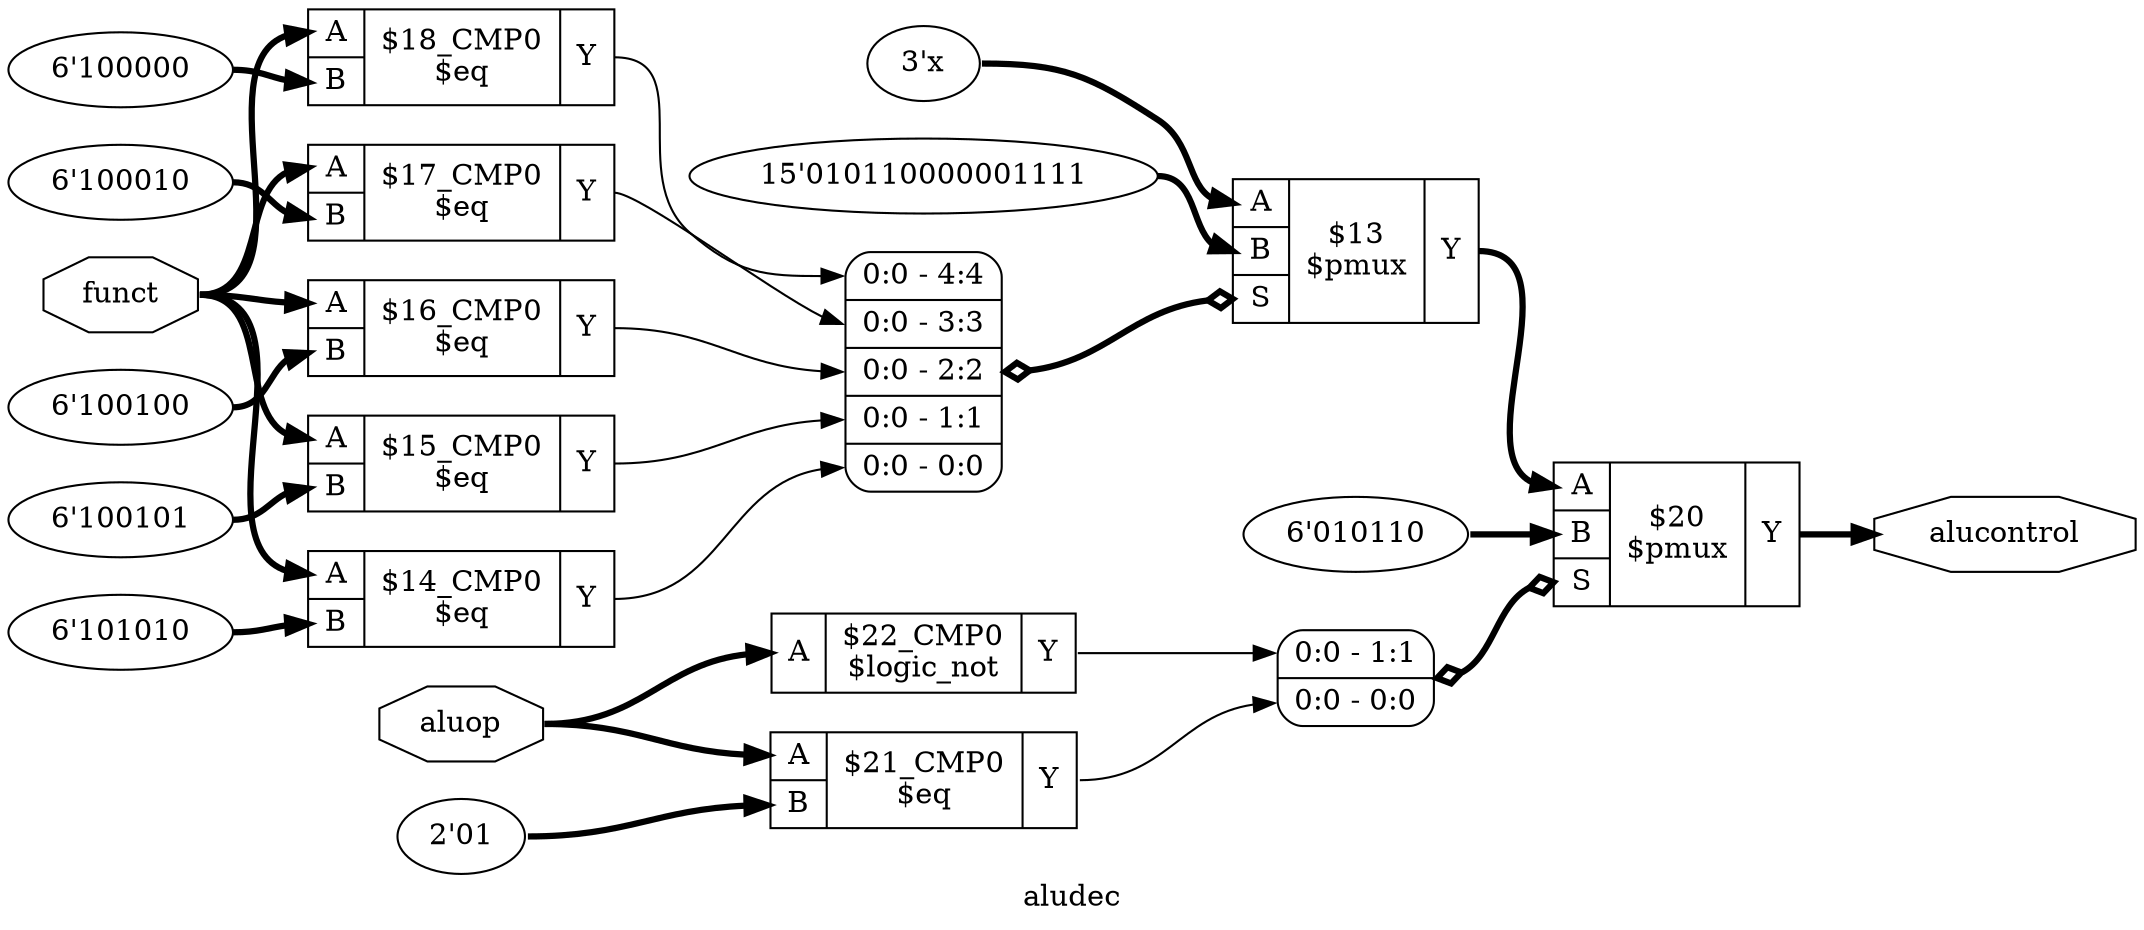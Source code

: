 digraph "aludec" {
label="aludec";
rankdir="LR";
remincross=true;
n9 [ shape=octagon, label="alucontrol", color="black", fontcolor="black" ];
n10 [ shape=octagon, label="aluop", color="black", fontcolor="black" ];
n11 [ shape=octagon, label="funct", color="black", fontcolor="black" ];
v0 [ label="3'x" ];
v1 [ label="15'010110000001111" ];
c16 [ shape=record, label="{{<p12> A|<p13> B|<p14> S}|$13\n$pmux|{<p15> Y}}" ];
x2 [ shape=record, style=rounded, label="<s4> 0:0 - 4:4 |<s3> 0:0 - 3:3 |<s2> 0:0 - 2:2 |<s1> 0:0 - 1:1 |<s0> 0:0 - 0:0 " ];
x2:e -> c16:p14:w [arrowhead=odiamond, arrowtail=odiamond, dir=both, color="black", style="setlinewidth(3)", label=""];
v3 [ label="6'101010" ];
c17 [ shape=record, label="{{<p12> A|<p13> B}|$14_CMP0\n$eq|{<p15> Y}}" ];
v4 [ label="6'100101" ];
c18 [ shape=record, label="{{<p12> A|<p13> B}|$15_CMP0\n$eq|{<p15> Y}}" ];
v5 [ label="6'100100" ];
c19 [ shape=record, label="{{<p12> A|<p13> B}|$16_CMP0\n$eq|{<p15> Y}}" ];
v6 [ label="6'100010" ];
c20 [ shape=record, label="{{<p12> A|<p13> B}|$17_CMP0\n$eq|{<p15> Y}}" ];
v7 [ label="6'100000" ];
c21 [ shape=record, label="{{<p12> A|<p13> B}|$18_CMP0\n$eq|{<p15> Y}}" ];
v8 [ label="6'010110" ];
c22 [ shape=record, label="{{<p12> A|<p13> B|<p14> S}|$20\n$pmux|{<p15> Y}}" ];
x9 [ shape=record, style=rounded, label="<s1> 0:0 - 1:1 |<s0> 0:0 - 0:0 " ];
x9:e -> c22:p14:w [arrowhead=odiamond, arrowtail=odiamond, dir=both, color="black", style="setlinewidth(3)", label=""];
v10 [ label="2'01" ];
c23 [ shape=record, label="{{<p12> A|<p13> B}|$21_CMP0\n$eq|{<p15> Y}}" ];
c24 [ shape=record, label="{{<p12> A}|$22_CMP0\n$logic_not|{<p15> Y}}" ];
c16:p15:e -> c22:p12:w [color="black", style="setlinewidth(3)", label=""];
n10:e -> c23:p12:w [color="black", style="setlinewidth(3)", label=""];
n10:e -> c24:p12:w [color="black", style="setlinewidth(3)", label=""];
n11:e -> c17:p12:w [color="black", style="setlinewidth(3)", label=""];
n11:e -> c18:p12:w [color="black", style="setlinewidth(3)", label=""];
n11:e -> c19:p12:w [color="black", style="setlinewidth(3)", label=""];
n11:e -> c20:p12:w [color="black", style="setlinewidth(3)", label=""];
n11:e -> c21:p12:w [color="black", style="setlinewidth(3)", label=""];
c17:p15:e -> x2:s0:w [color="black", label=""];
c18:p15:e -> x2:s1:w [color="black", label=""];
c19:p15:e -> x2:s2:w [color="black", label=""];
c20:p15:e -> x2:s3:w [color="black", label=""];
c21:p15:e -> x2:s4:w [color="black", label=""];
c23:p15:e -> x9:s0:w [color="black", label=""];
c24:p15:e -> x9:s1:w [color="black", label=""];
c22:p15:e -> n9:w [color="black", style="setlinewidth(3)", label=""];
v0:e -> c16:p12:w [color="black", style="setlinewidth(3)", label=""];
v1:e -> c16:p13:w [color="black", style="setlinewidth(3)", label=""];
v10:e -> c23:p13:w [color="black", style="setlinewidth(3)", label=""];
v3:e -> c17:p13:w [color="black", style="setlinewidth(3)", label=""];
v4:e -> c18:p13:w [color="black", style="setlinewidth(3)", label=""];
v5:e -> c19:p13:w [color="black", style="setlinewidth(3)", label=""];
v6:e -> c20:p13:w [color="black", style="setlinewidth(3)", label=""];
v7:e -> c21:p13:w [color="black", style="setlinewidth(3)", label=""];
v8:e -> c22:p13:w [color="black", style="setlinewidth(3)", label=""];
}
digraph "controller" {
label="controller";
rankdir="LR";
remincross=true;
n1 [ shape=octagon, label="alucontrol", color="black", fontcolor="black" ];
n2 [ shape=diamond, label="aluop", color="black", fontcolor="black" ];
n3 [ shape=octagon, label="alusrc", color="black", fontcolor="black" ];
n4 [ shape=diamond, label="branch", color="black", fontcolor="black" ];
n5 [ shape=octagon, label="funct", color="black", fontcolor="black" ];
n6 [ shape=octagon, label="jump", color="black", fontcolor="black" ];
n7 [ shape=octagon, label="memtoreg", color="black", fontcolor="black" ];
n8 [ shape=octagon, label="memwrite", color="black", fontcolor="black" ];
n9 [ shape=octagon, label="op", color="black", fontcolor="black" ];
n10 [ shape=octagon, label="pcsrc", color="black", fontcolor="black" ];
n11 [ shape=octagon, label="regdst", color="black", fontcolor="black" ];
n12 [ shape=octagon, label="regwrite", color="black", fontcolor="black" ];
n13 [ shape=octagon, label="zero", color="black", fontcolor="black" ];
c17 [ shape=record, label="{{<p14> A|<p15> B}|$1\n$and|{<p16> Y}}" ];
c18 [ shape=record, label="{{<p2> aluop|<p5> funct}|ad\naludec|{<p1> alucontrol}}" ];
c19 [ shape=record, label="{{<p9> op}|md\nmaindec|{<p2> aluop|<p3> alusrc|<p4> branch|<p6> jump|<p7> memtoreg|<p8> memwrite|<p11> regdst|<p12> regwrite}}" ];
c18:p1:e -> n1:w [color="black", style="setlinewidth(3)", label=""];
c17:p16:e -> n10:w [color="black", label=""];
c19:p11:e -> n11:w [color="black", label=""];
c19:p12:e -> n12:w [color="black", label=""];
n13:e -> c17:p15:w [color="black", label=""];
c19:p2:e -> n2:w [color="black", style="setlinewidth(3)", label=""];
n2:e -> c18:p2:w [color="black", style="setlinewidth(3)", label=""];
c19:p3:e -> n3:w [color="black", label=""];
c19:p4:e -> n4:w [color="black", label=""];
n4:e -> c17:p14:w [color="black", label=""];
n5:e -> c18:p5:w [color="black", style="setlinewidth(3)", label=""];
c19:p6:e -> n6:w [color="black", label=""];
c19:p7:e -> n7:w [color="black", label=""];
c19:p8:e -> n8:w [color="black", label=""];
n9:e -> c19:p9:w [color="black", style="setlinewidth(3)", label=""];
}
digraph "maindec" {
label="maindec";
rankdir="LR";
remincross=true;
n7 [ shape=octagon, label="aluop", color="black", fontcolor="black" ];
n8 [ shape=octagon, label="alusrc", color="black", fontcolor="black" ];
n9 [ shape=octagon, label="branch", color="black", fontcolor="black" ];
n10 [ shape=diamond, label="controls", color="black", fontcolor="black" ];
n11 [ shape=octagon, label="jump", color="black", fontcolor="black" ];
n12 [ shape=octagon, label="memtoreg", color="black", fontcolor="black" ];
n13 [ shape=octagon, label="memwrite", color="black", fontcolor="black" ];
n14 [ shape=octagon, label="op", color="black", fontcolor="black" ];
n15 [ shape=octagon, label="regdst", color="black", fontcolor="black" ];
n16 [ shape=octagon, label="regwrite", color="black", fontcolor="black" ];
v0 [ label="6'100011" ];
c20 [ shape=record, label="{{<p17> A|<p18> B}|$10_CMP0\n$eq|{<p19> Y}}" ];
c21 [ shape=record, label="{{<p17> A}|$11_CMP0\n$logic_not|{<p19> Y}}" ];
v1 [ label="9'x" ];
v2 [ label="54'110000010101001000001010000000100001101000000000000100" ];
c23 [ shape=record, label="{{<p17> A|<p18> B|<p22> S}|$5\n$pmux|{<p19> Y}}" ];
x3 [ shape=record, style=rounded, label="<s5> 0:0 - 5:5 |<s4> 0:0 - 4:4 |<s3> 0:0 - 3:3 |<s2> 0:0 - 2:2 |<s1> 0:0 - 1:1 |<s0> 0:0 - 0:0 " ];
x3:e -> c23:p22:w [arrowhead=odiamond, arrowtail=odiamond, dir=both, color="black", style="setlinewidth(3)", label=""];
v4 [ label="6'000010" ];
c24 [ shape=record, label="{{<p17> A|<p18> B}|$6_CMP0\n$eq|{<p19> Y}}" ];
v5 [ label="6'001000" ];
c25 [ shape=record, label="{{<p17> A|<p18> B}|$7_CMP0\n$eq|{<p19> Y}}" ];
v6 [ label="6'000100" ];
c26 [ shape=record, label="{{<p17> A|<p18> B}|$8_CMP0\n$eq|{<p19> Y}}" ];
v7 [ label="6'101011" ];
c27 [ shape=record, label="{{<p17> A|<p18> B}|$9_CMP0\n$eq|{<p19> Y}}" ];
x8 [ shape=record, style=rounded, label="<s0> 1:0 - 1:0 " ];
x9 [ shape=record, style=rounded, label="<s0> 6:6 - 0:0 " ];
x10 [ shape=record, style=rounded, label="<s0> 5:5 - 0:0 " ];
x11 [ shape=record, style=rounded, label="<s0> 2:2 - 0:0 " ];
x12 [ shape=record, style=rounded, label="<s0> 3:3 - 0:0 " ];
x13 [ shape=record, style=rounded, label="<s0> 4:4 - 0:0 " ];
x14 [ shape=record, style=rounded, label="<s0> 7:7 - 0:0 " ];
x15 [ shape=record, style=rounded, label="<s0> 8:8 - 0:0 " ];
c20:p19:e -> x3:s4:w [color="black", label=""];
c23:p19:e -> n10:w [color="black", style="setlinewidth(3)", label=""];
n10:e -> x10:s0:w [color="black", label=""];
n10:e -> x11:s0:w [color="black", label=""];
n10:e -> x12:s0:w [color="black", label=""];
n10:e -> x13:s0:w [color="black", label=""];
n10:e -> x14:s0:w [color="black", label=""];
n10:e -> x15:s0:w [color="black", label=""];
n10:e -> x8:s0:w [color="black", style="setlinewidth(3)", label=""];
n10:e -> x9:s0:w [color="black", label=""];
x11:e -> n11:w [color="black", label=""];
x12:e -> n12:w [color="black", label=""];
x13:e -> n13:w [color="black", label=""];
n14:e -> c20:p17:w [color="black", style="setlinewidth(3)", label=""];
n14:e -> c21:p17:w [color="black", style="setlinewidth(3)", label=""];
n14:e -> c24:p17:w [color="black", style="setlinewidth(3)", label=""];
n14:e -> c25:p17:w [color="black", style="setlinewidth(3)", label=""];
n14:e -> c26:p17:w [color="black", style="setlinewidth(3)", label=""];
n14:e -> c27:p17:w [color="black", style="setlinewidth(3)", label=""];
x14:e -> n15:w [color="black", label=""];
x15:e -> n16:w [color="black", label=""];
c21:p19:e -> x3:s5:w [color="black", label=""];
c24:p19:e -> x3:s0:w [color="black", label=""];
c25:p19:e -> x3:s1:w [color="black", label=""];
c26:p19:e -> x3:s2:w [color="black", label=""];
c27:p19:e -> x3:s3:w [color="black", label=""];
x8:e -> n7:w [color="black", style="setlinewidth(3)", label=""];
x9:e -> n8:w [color="black", label=""];
x10:e -> n9:w [color="black", label=""];
v0:e -> c20:p18:w [color="black", style="setlinewidth(3)", label=""];
v1:e -> c23:p17:w [color="black", style="setlinewidth(3)", label=""];
v2:e -> c23:p18:w [color="black", style="setlinewidth(3)", label=""];
v4:e -> c24:p18:w [color="black", style="setlinewidth(3)", label=""];
v5:e -> c25:p18:w [color="black", style="setlinewidth(3)", label=""];
v6:e -> c26:p18:w [color="black", style="setlinewidth(3)", label=""];
v7:e -> c27:p18:w [color="black", style="setlinewidth(3)", label=""];
}
